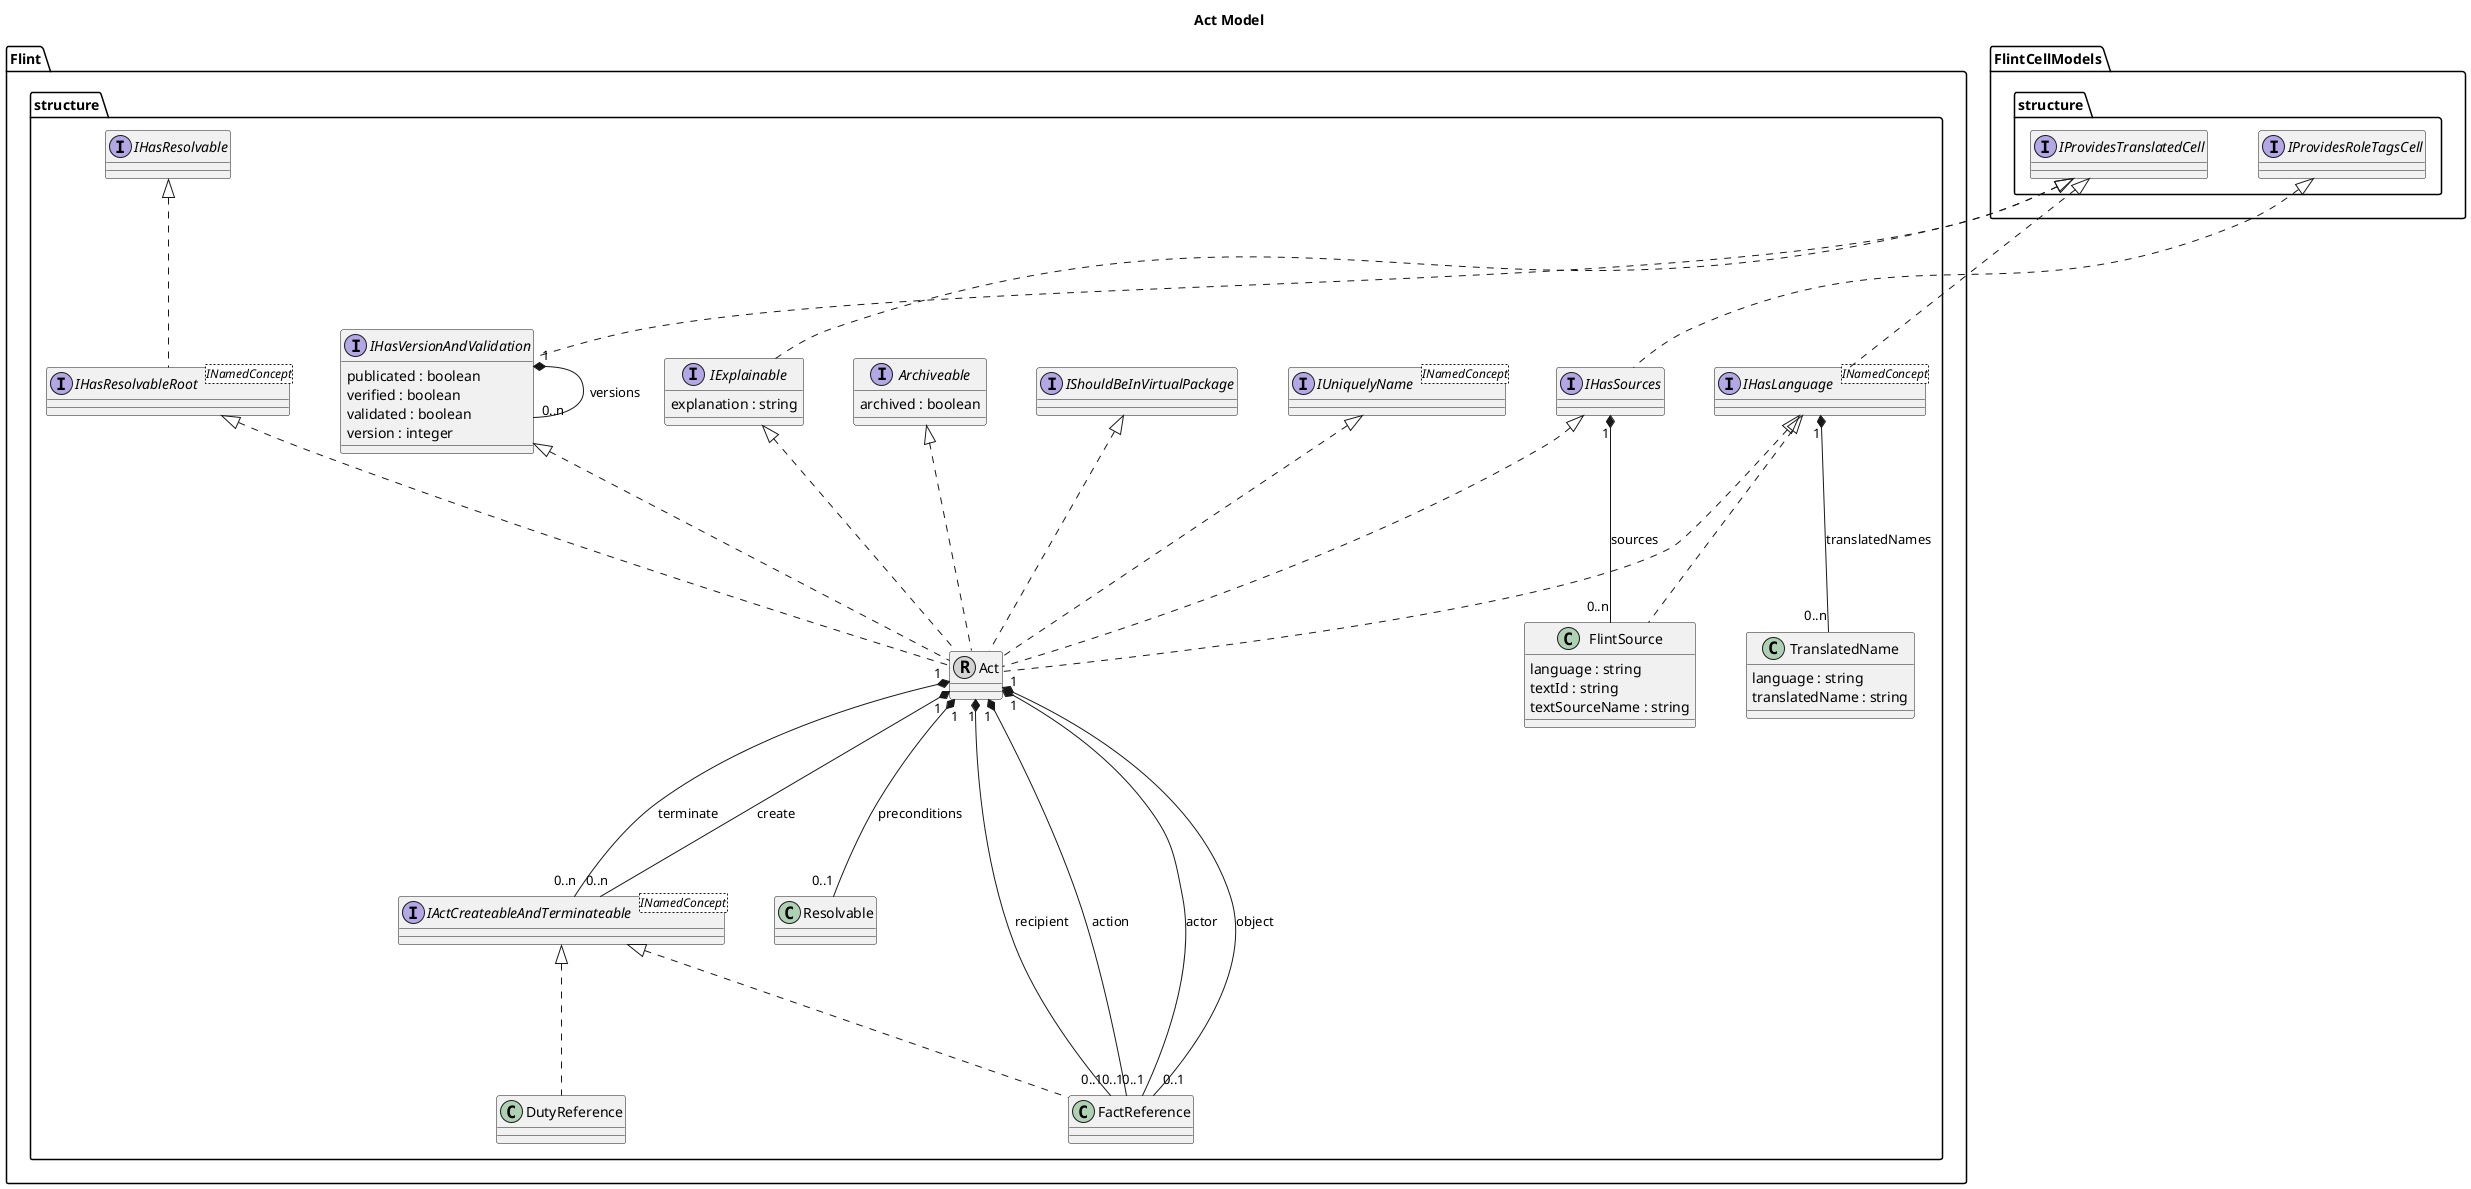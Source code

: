 @startuml Act-Model
title Act Model
skinparam nodesep 50
skinparam ranksep 150

'Top level interfaces'
interface "Flint.structure.IUniquelyName" <INamedConcept>
interface "Flint.structure.IShouldBeInVirtualPackage"
interface "Flint.structure.Archiveable" 
"Flint.structure.Archiveable" : archived : boolean
interface "Flint.structure.IHasResolvable"


'Explainable'
interface "Flint.structure.IExplainable"
interface "FlintCellModels.structure.IProvidesTranslatedCell"
"Flint.structure.IExplainable" : explanation : string
"FlintCellModels.structure.IProvidesTranslatedCell" <|.. "Flint.structure.IExplainable"

'IHasResolveableRoot'
interface "Flint.structure.IHasResolvableRoot" <INamedConcept>
interface "Flint.structure.IHasResolvable"
"Flint.structure.IHasResolvable" <|.. "Flint.structure.IHasResolvableRoot"

'IHasLanguage'
interface "Flint.structure.IHasLanguage" <INamedConcept>
interface "FlintCellModels.structure.IProvidesTranslatedCell"
class "Flint.structure.TranslatedName"  
"Flint.structure.TranslatedName" : language : string
"Flint.structure.TranslatedName" : translatedName : string
"FlintCellModels.structure.IProvidesTranslatedCell" <|.. "Flint.structure.IHasLanguage"
"Flint.structure.IHasLanguage" "1" *-- "0..n" "Flint.structure.TranslatedName" : translatedNames
 
'IHasVersionAndValidation'
interface "Flint.structure.IHasVersionAndValidation"
interface "FlintCellModels.structure.IProvidesTranslatedCell" 
"Flint.structure.IHasVersionAndValidation" : publicated : boolean
"Flint.structure.IHasVersionAndValidation" : verified : boolean
"Flint.structure.IHasVersionAndValidation" : validated : boolean
"Flint.structure.IHasVersionAndValidation" : version : integer
"FlintCellModels.structure.IProvidesTranslatedCell" <|.. "Flint.structure.IHasVersionAndValidation"
"Flint.structure.IHasVersionAndValidation" "1" *-- "0..n" "Flint.structure.IHasVersionAndValidation" : versions

'IHasSources'
interface "Flint.structure.IHasSources"
interface "FlintCellModels.structure.IProvidesRoleTagsCell"
    'FlintSource'
    class "Flint.structure.FlintSource"
    "Flint.structure.FlintSource" : language : string
    "Flint.structure.FlintSource" : textId : string
    "Flint.structure.FlintSource" : textSourceName : string 
    "Flint.structure.IHasLanguage" <|.. "Flint.structure.FlintSource" 

"FlintCellModels.structure.IProvidesRoleTagsCell" <|.. "Flint.structure.IHasSources"
"Flint.structure.IHasSources" "1" *-- "0..n" "Flint.structure.FlintSource" : sources

'Act'
interface "Flint.structure.IActCreateableAndTerminateable" <INamedConcept>
class "Flint.structure.Act"  << (R, lightgrey) >>
class "Flint.structure.Resolvable"  
class "Flint.structure.FactReference"  
class "Flint.structure.DutyReference"

"Flint.structure.IUniquelyName" <|.. "Flint.structure.Act"
"Flint.structure.IExplainable" <|.. "Flint.structure.Act"
"Flint.structure.IHasResolvableRoot" <|.. "Flint.structure.Act"
"Flint.structure.IHasSources" <|.. "Flint.structure.Act"
"Flint.structure.IShouldBeInVirtualPackage" <|.. "Flint.structure.Act"
"Flint.structure.IHasLanguage" <|.. "Flint.structure.Act"
"Flint.structure.IHasVersionAndValidation" <|.. "Flint.structure.Act"
"Flint.structure.Archiveable" <|.. "Flint.structure.Act"
"Flint.structure.Act" "1" *-- "0..1" "Flint.structure.Resolvable" : preconditions
"Flint.structure.Act" "1" *-- "0..n" "Flint.structure.IActCreateableAndTerminateable" : create
"Flint.structure.Act" "1" *-- "0..n" "Flint.structure.IActCreateableAndTerminateable" : terminate
"Flint.structure.Act" "1" *-- "0..1" "Flint.structure.FactReference" : actor
"Flint.structure.Act" "1" *-- "0..1" "Flint.structure.FactReference" : object
"Flint.structure.Act" "1" *-- "0..1" "Flint.structure.FactReference" : recipient
"Flint.structure.Act" "1" *-- "0..1" "Flint.structure.FactReference" : action
"Flint.structure.IActCreateableAndTerminateable" <|.. "Flint.structure.FactReference"
"Flint.structure.IActCreateableAndTerminateable" <|.. "Flint.structure.DutyReference"


@enduml